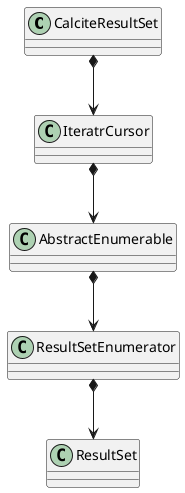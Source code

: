 @startuml
class CalciteResultSet
CalciteResultSet *--> IteratrCursor
IteratrCursor *--> AbstractEnumerable
AbstractEnumerable *--> ResultSetEnumerator
ResultSetEnumerator *--> ResultSet
@enduml